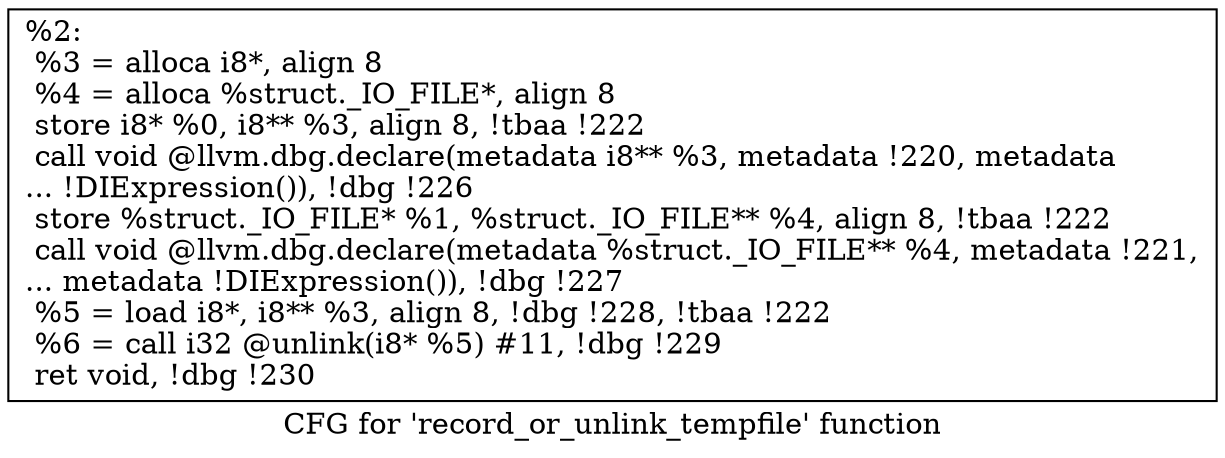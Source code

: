 digraph "CFG for 'record_or_unlink_tempfile' function" {
	label="CFG for 'record_or_unlink_tempfile' function";

	Node0x255ad00 [shape=record,label="{%2:\l  %3 = alloca i8*, align 8\l  %4 = alloca %struct._IO_FILE*, align 8\l  store i8* %0, i8** %3, align 8, !tbaa !222\l  call void @llvm.dbg.declare(metadata i8** %3, metadata !220, metadata\l... !DIExpression()), !dbg !226\l  store %struct._IO_FILE* %1, %struct._IO_FILE** %4, align 8, !tbaa !222\l  call void @llvm.dbg.declare(metadata %struct._IO_FILE** %4, metadata !221,\l... metadata !DIExpression()), !dbg !227\l  %5 = load i8*, i8** %3, align 8, !dbg !228, !tbaa !222\l  %6 = call i32 @unlink(i8* %5) #11, !dbg !229\l  ret void, !dbg !230\l}"];
}
